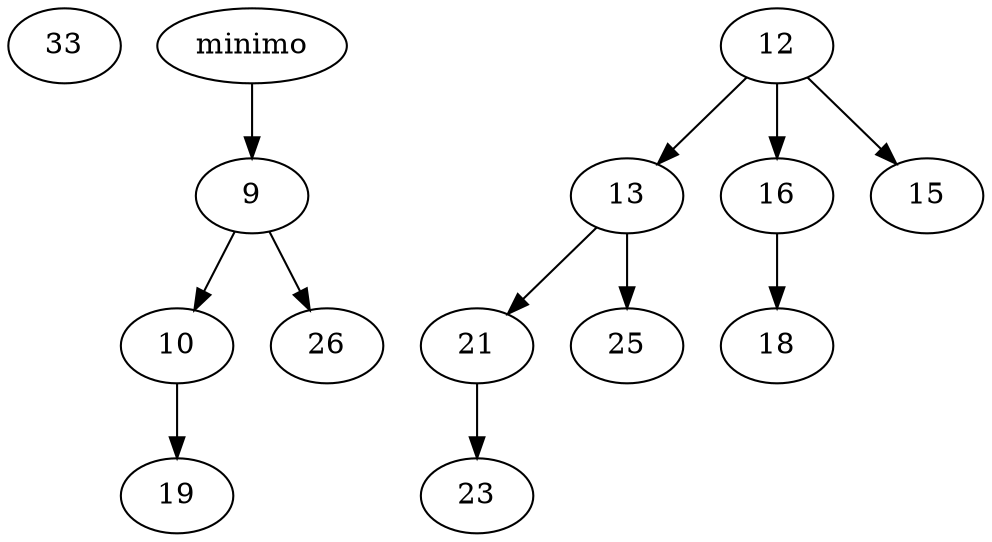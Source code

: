 digraph{
33
9
9 ->10;
10 ->19;
9 ->26;
12
12 ->13;
13 ->21;
21 ->23;
13 ->25;
12 ->16;
16 ->18;
12 ->15;
minimo ->9;
}